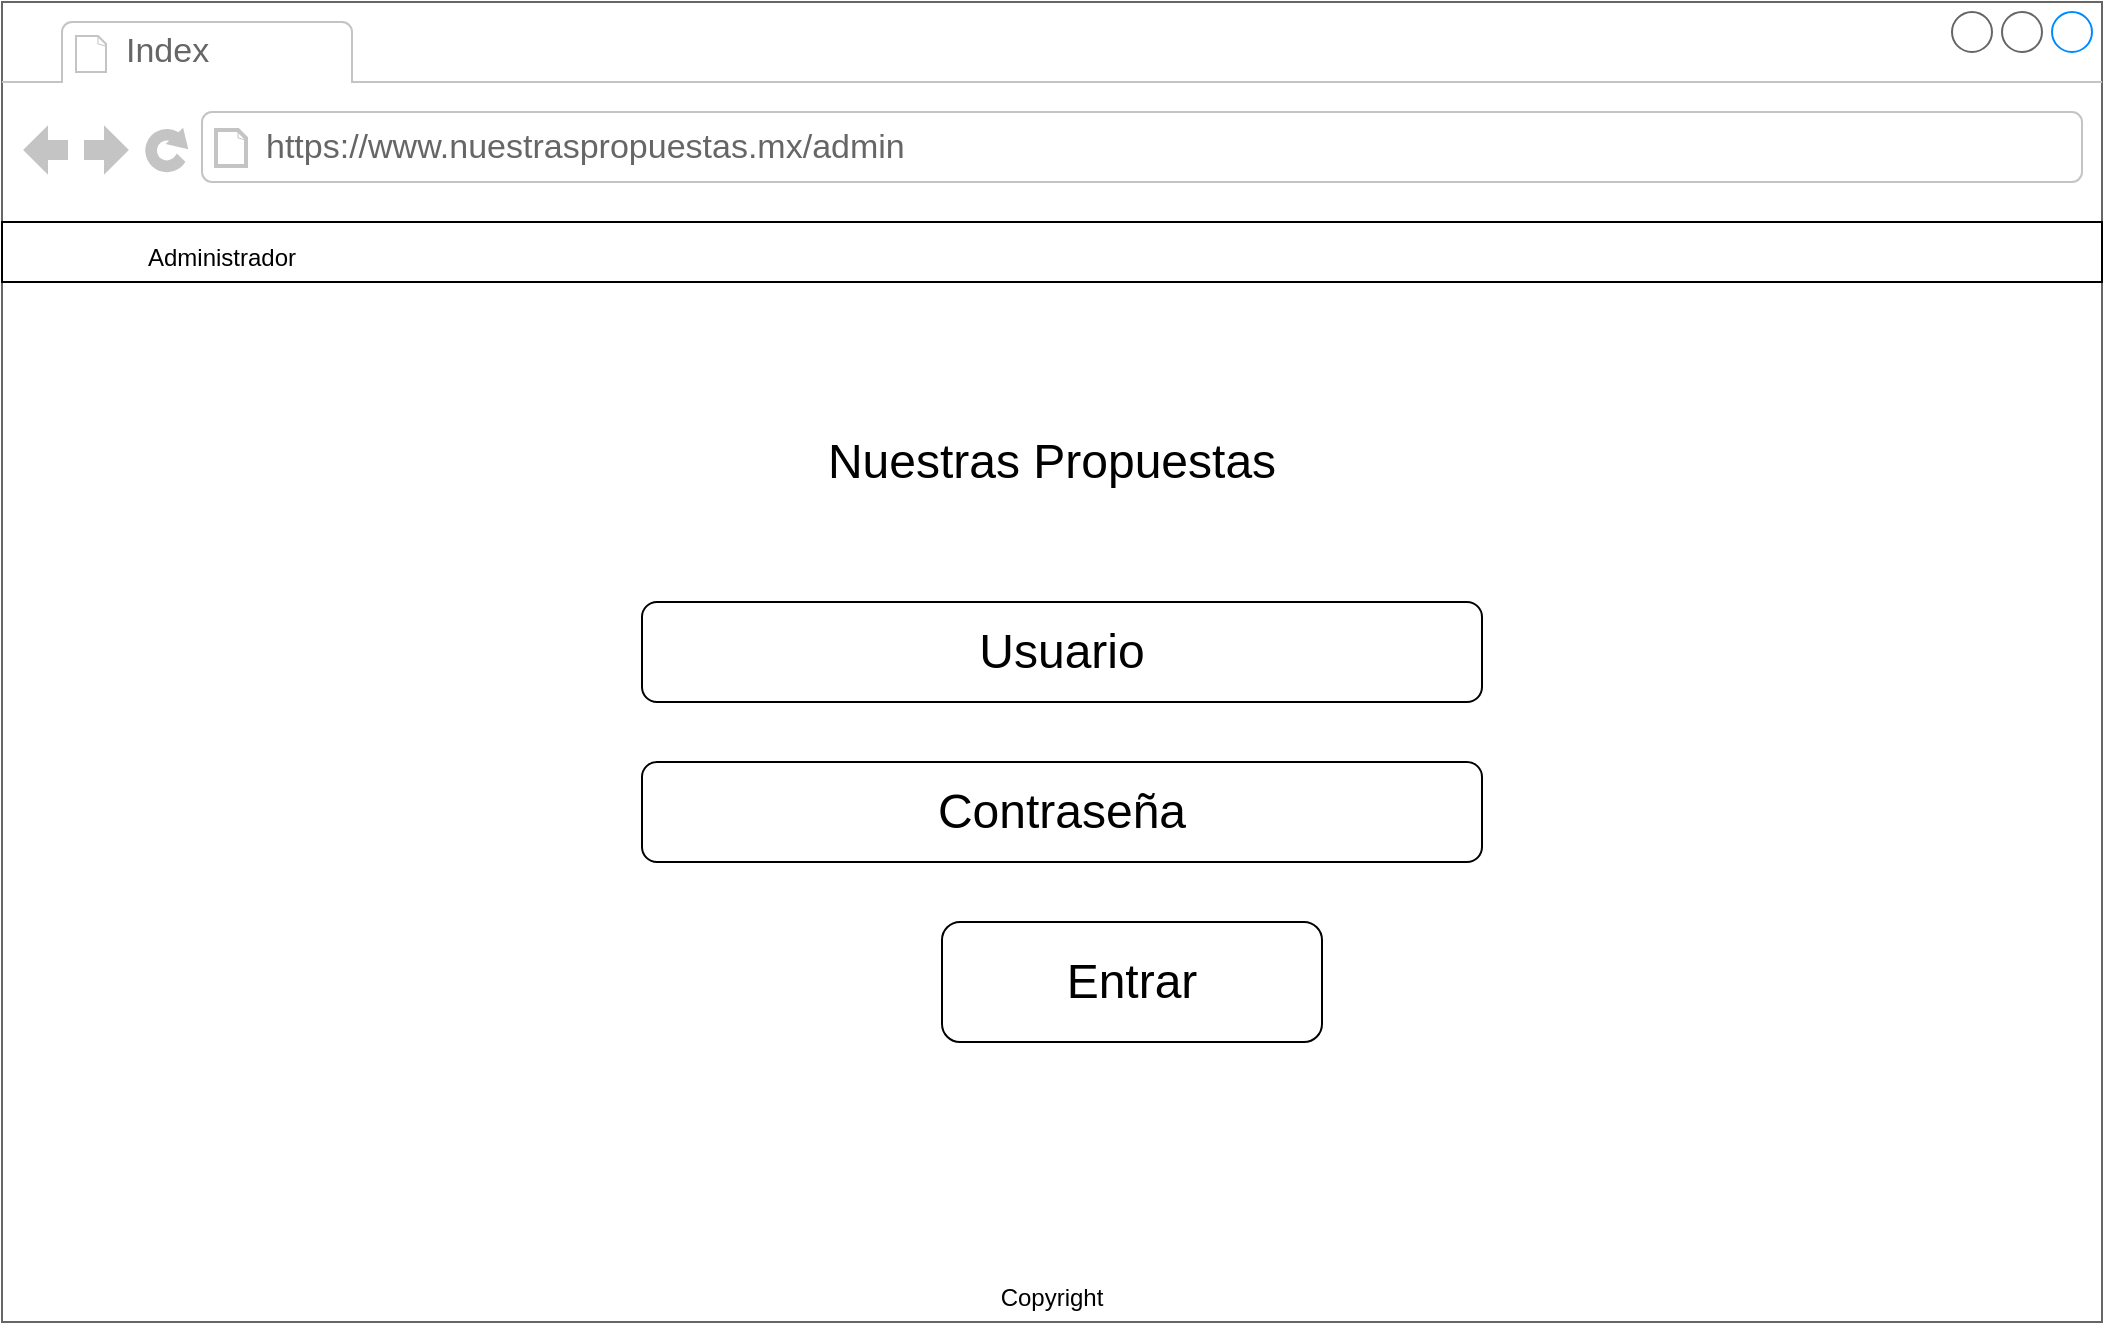 <mxfile version="15.5.0" type="device"><diagram name="Page-1" id="2cc2dc42-3aac-f2a9-1cec-7a8b7cbee084"><mxGraphModel dx="1662" dy="1644" grid="1" gridSize="10" guides="1" tooltips="1" connect="1" arrows="1" fold="1" page="1" pageScale="1" pageWidth="1100" pageHeight="850" background="none" math="0" shadow="0"><root><mxCell id="0"/><mxCell id="1" parent="0"/><mxCell id="7026571954dc6520-1" value="" style="strokeWidth=1;shadow=0;dashed=0;align=center;html=1;shape=mxgraph.mockup.containers.browserWindow;rSize=0;strokeColor=#666666;mainText=,;recursiveResize=0;rounded=0;labelBackgroundColor=none;fontFamily=Verdana;fontSize=12" parent="1" vertex="1"><mxGeometry x="310" y="-70" width="1050" height="660" as="geometry"/></mxCell><mxCell id="7026571954dc6520-2" value="Index" style="strokeWidth=1;shadow=0;dashed=0;align=center;html=1;shape=mxgraph.mockup.containers.anchor;fontSize=17;fontColor=#666666;align=left;" parent="7026571954dc6520-1" vertex="1"><mxGeometry x="60" y="12" width="110" height="26" as="geometry"/></mxCell><mxCell id="7026571954dc6520-3" value="https://www.nuestraspropuestas.mx/admin" style="strokeWidth=1;shadow=0;dashed=0;align=center;html=1;shape=mxgraph.mockup.containers.anchor;rSize=0;fontSize=17;fontColor=#666666;align=left;" parent="7026571954dc6520-1" vertex="1"><mxGeometry x="130" y="60" width="250" height="26" as="geometry"/></mxCell><mxCell id="ZSDt88QShG73yht3U2Xj-8" value="" style="rounded=0;whiteSpace=wrap;html=1;" parent="7026571954dc6520-1" vertex="1"><mxGeometry y="110" width="1050" height="30" as="geometry"/></mxCell><mxCell id="ZSDt88QShG73yht3U2Xj-9" value="Administrador" style="text;html=1;strokeColor=none;fillColor=none;align=center;verticalAlign=middle;whiteSpace=wrap;rounded=0;" parent="7026571954dc6520-1" vertex="1"><mxGeometry x="30" y="115" width="160" height="25" as="geometry"/></mxCell><mxCell id="ZSDt88QShG73yht3U2Xj-27" value="Copyright" style="text;html=1;strokeColor=none;fillColor=none;align=center;verticalAlign=middle;whiteSpace=wrap;rounded=0;" parent="7026571954dc6520-1" vertex="1"><mxGeometry x="445" y="635" width="160" height="25" as="geometry"/></mxCell><mxCell id="FzZsXjjjhVcP9BP0xEqN-2" value="&lt;font style=&quot;font-size: 24px&quot;&gt;Nuestras Propuestas&lt;/font&gt;" style="text;html=1;strokeColor=none;fillColor=none;align=center;verticalAlign=middle;whiteSpace=wrap;rounded=0;" vertex="1" parent="7026571954dc6520-1"><mxGeometry x="385" y="190" width="280" height="80" as="geometry"/></mxCell><mxCell id="FzZsXjjjhVcP9BP0xEqN-3" value="Usuario" style="rounded=1;whiteSpace=wrap;html=1;fontSize=24;" vertex="1" parent="7026571954dc6520-1"><mxGeometry x="320" y="300" width="420" height="50" as="geometry"/></mxCell><mxCell id="FzZsXjjjhVcP9BP0xEqN-4" value="Contraseña" style="rounded=1;whiteSpace=wrap;html=1;fontSize=24;" vertex="1" parent="7026571954dc6520-1"><mxGeometry x="320" y="380" width="420" height="50" as="geometry"/></mxCell><mxCell id="FzZsXjjjhVcP9BP0xEqN-5" value="Entrar" style="rounded=1;whiteSpace=wrap;html=1;fontSize=24;" vertex="1" parent="7026571954dc6520-1"><mxGeometry x="470" y="460" width="190" height="60" as="geometry"/></mxCell></root></mxGraphModel></diagram></mxfile>
